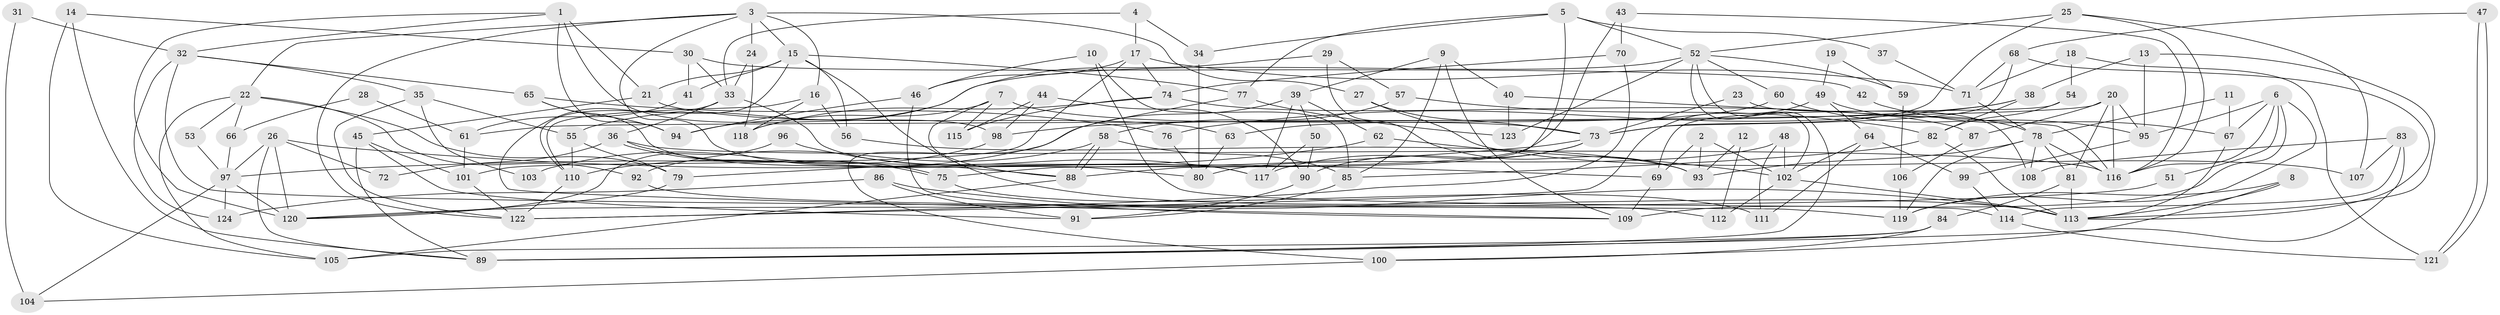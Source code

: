 // coarse degree distribution, {7: 0.05063291139240506, 3: 0.22784810126582278, 5: 0.17721518987341772, 8: 0.10126582278481013, 10: 0.012658227848101266, 4: 0.16455696202531644, 2: 0.0759493670886076, 9: 0.012658227848101266, 6: 0.1518987341772152, 12: 0.012658227848101266, 11: 0.012658227848101266}
// Generated by graph-tools (version 1.1) at 2025/41/03/06/25 10:41:58]
// undirected, 124 vertices, 248 edges
graph export_dot {
graph [start="1"]
  node [color=gray90,style=filled];
  1;
  2;
  3;
  4;
  5;
  6;
  7;
  8;
  9;
  10;
  11;
  12;
  13;
  14;
  15;
  16;
  17;
  18;
  19;
  20;
  21;
  22;
  23;
  24;
  25;
  26;
  27;
  28;
  29;
  30;
  31;
  32;
  33;
  34;
  35;
  36;
  37;
  38;
  39;
  40;
  41;
  42;
  43;
  44;
  45;
  46;
  47;
  48;
  49;
  50;
  51;
  52;
  53;
  54;
  55;
  56;
  57;
  58;
  59;
  60;
  61;
  62;
  63;
  64;
  65;
  66;
  67;
  68;
  69;
  70;
  71;
  72;
  73;
  74;
  75;
  76;
  77;
  78;
  79;
  80;
  81;
  82;
  83;
  84;
  85;
  86;
  87;
  88;
  89;
  90;
  91;
  92;
  93;
  94;
  95;
  96;
  97;
  98;
  99;
  100;
  101;
  102;
  103;
  104;
  105;
  106;
  107;
  108;
  109;
  110;
  111;
  112;
  113;
  114;
  115;
  116;
  117;
  118;
  119;
  120;
  121;
  122;
  123;
  124;
  1 -- 21;
  1 -- 120;
  1 -- 32;
  1 -- 94;
  1 -- 98;
  2 -- 102;
  2 -- 69;
  2 -- 93;
  3 -- 80;
  3 -- 24;
  3 -- 15;
  3 -- 16;
  3 -- 22;
  3 -- 27;
  3 -- 122;
  4 -- 33;
  4 -- 17;
  4 -- 34;
  5 -- 88;
  5 -- 52;
  5 -- 34;
  5 -- 37;
  5 -- 77;
  6 -- 116;
  6 -- 119;
  6 -- 51;
  6 -- 67;
  6 -- 95;
  6 -- 109;
  7 -- 73;
  7 -- 88;
  7 -- 115;
  7 -- 118;
  8 -- 113;
  8 -- 100;
  8 -- 119;
  9 -- 39;
  9 -- 109;
  9 -- 40;
  9 -- 85;
  10 -- 46;
  10 -- 85;
  10 -- 114;
  11 -- 78;
  11 -- 67;
  12 -- 93;
  12 -- 112;
  13 -- 38;
  13 -- 113;
  13 -- 95;
  14 -- 105;
  14 -- 89;
  14 -- 30;
  15 -- 56;
  15 -- 21;
  15 -- 41;
  15 -- 77;
  15 -- 110;
  15 -- 113;
  16 -- 110;
  16 -- 56;
  16 -- 118;
  17 -- 46;
  17 -- 101;
  17 -- 71;
  17 -- 74;
  18 -- 121;
  18 -- 71;
  18 -- 54;
  19 -- 59;
  19 -- 49;
  20 -- 95;
  20 -- 116;
  20 -- 61;
  20 -- 81;
  20 -- 87;
  21 -- 45;
  21 -- 63;
  22 -- 79;
  22 -- 53;
  22 -- 66;
  22 -- 92;
  22 -- 105;
  23 -- 73;
  23 -- 108;
  24 -- 33;
  24 -- 118;
  25 -- 52;
  25 -- 116;
  25 -- 73;
  25 -- 107;
  26 -- 97;
  26 -- 89;
  26 -- 69;
  26 -- 72;
  26 -- 120;
  27 -- 73;
  27 -- 107;
  28 -- 66;
  28 -- 61;
  29 -- 57;
  29 -- 93;
  29 -- 94;
  30 -- 33;
  30 -- 41;
  30 -- 42;
  31 -- 32;
  31 -- 104;
  32 -- 119;
  32 -- 35;
  32 -- 65;
  32 -- 124;
  33 -- 109;
  33 -- 36;
  33 -- 117;
  34 -- 80;
  35 -- 122;
  35 -- 55;
  35 -- 103;
  36 -- 116;
  36 -- 75;
  36 -- 75;
  36 -- 72;
  37 -- 71;
  38 -- 98;
  38 -- 76;
  38 -- 82;
  39 -- 62;
  39 -- 110;
  39 -- 50;
  39 -- 117;
  40 -- 116;
  40 -- 123;
  41 -- 61;
  42 -- 67;
  43 -- 70;
  43 -- 75;
  43 -- 116;
  44 -- 90;
  44 -- 115;
  44 -- 98;
  45 -- 89;
  45 -- 91;
  45 -- 101;
  46 -- 94;
  46 -- 109;
  47 -- 121;
  47 -- 121;
  47 -- 68;
  48 -- 80;
  48 -- 102;
  48 -- 111;
  49 -- 64;
  49 -- 122;
  49 -- 78;
  50 -- 117;
  50 -- 90;
  51 -- 120;
  52 -- 123;
  52 -- 55;
  52 -- 59;
  52 -- 60;
  52 -- 89;
  52 -- 102;
  53 -- 97;
  54 -- 82;
  54 -- 69;
  55 -- 110;
  55 -- 79;
  56 -- 93;
  57 -- 82;
  57 -- 58;
  58 -- 85;
  58 -- 88;
  58 -- 88;
  58 -- 92;
  59 -- 106;
  60 -- 95;
  60 -- 63;
  61 -- 101;
  62 -- 79;
  62 -- 102;
  63 -- 80;
  64 -- 102;
  64 -- 99;
  64 -- 111;
  65 -- 94;
  65 -- 76;
  65 -- 88;
  66 -- 97;
  67 -- 113;
  68 -- 73;
  68 -- 71;
  68 -- 113;
  69 -- 109;
  70 -- 74;
  70 -- 122;
  71 -- 78;
  73 -- 117;
  73 -- 90;
  73 -- 97;
  74 -- 118;
  74 -- 87;
  74 -- 115;
  75 -- 111;
  76 -- 80;
  77 -- 100;
  77 -- 123;
  78 -- 81;
  78 -- 93;
  78 -- 108;
  78 -- 116;
  78 -- 119;
  79 -- 120;
  81 -- 113;
  81 -- 84;
  82 -- 113;
  82 -- 85;
  83 -- 89;
  83 -- 107;
  83 -- 108;
  83 -- 114;
  84 -- 105;
  84 -- 89;
  84 -- 100;
  85 -- 91;
  86 -- 113;
  86 -- 91;
  86 -- 124;
  87 -- 106;
  88 -- 105;
  90 -- 91;
  92 -- 112;
  95 -- 99;
  96 -- 117;
  96 -- 120;
  97 -- 124;
  97 -- 104;
  97 -- 120;
  98 -- 103;
  99 -- 114;
  100 -- 104;
  101 -- 122;
  102 -- 113;
  102 -- 112;
  106 -- 119;
  110 -- 122;
  114 -- 121;
}
